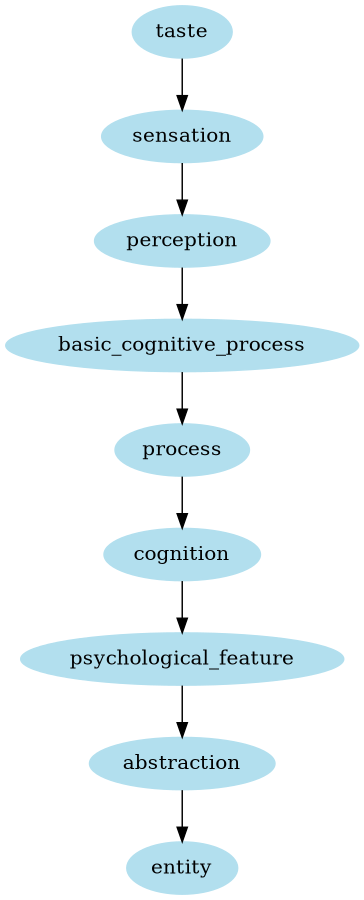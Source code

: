 digraph unix {
	node [color=lightblue2 style=filled]
	size="6,6"
	taste -> sensation
	sensation -> perception
	perception -> basic_cognitive_process
	basic_cognitive_process -> process
	process -> cognition
	cognition -> psychological_feature
	psychological_feature -> abstraction
	abstraction -> entity
}
